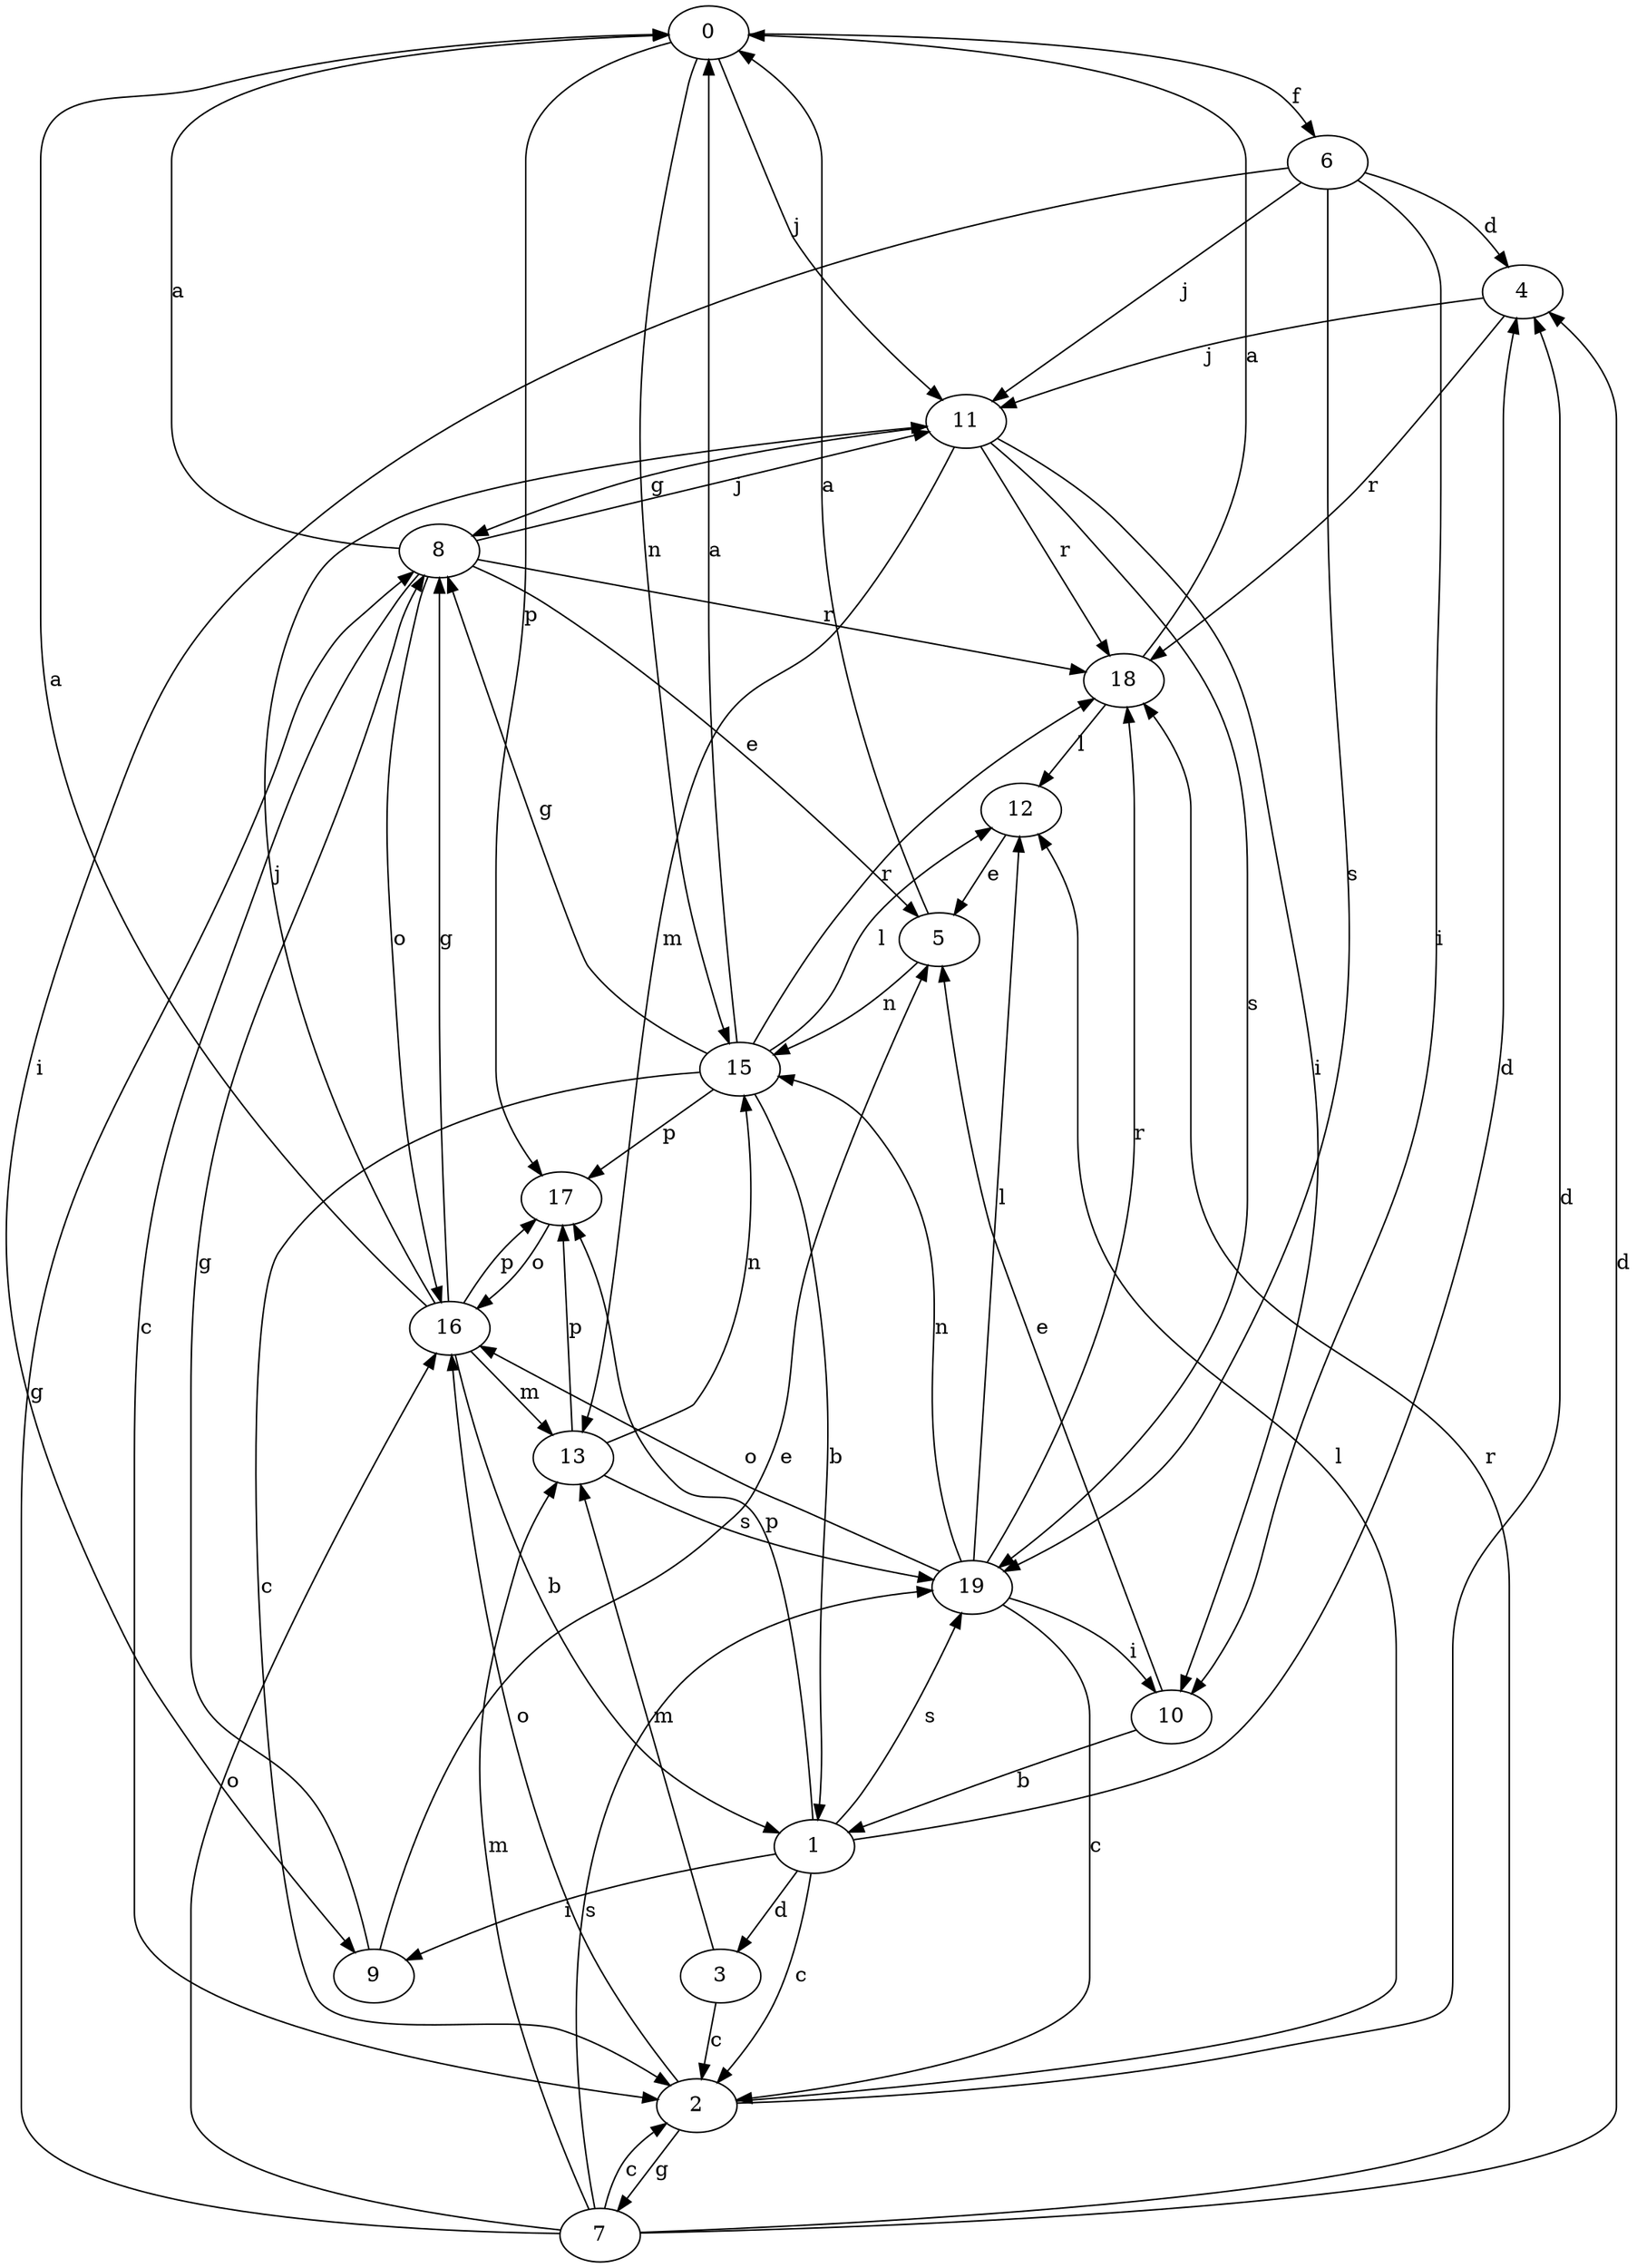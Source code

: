 strict digraph  {
0;
1;
2;
3;
4;
5;
6;
7;
8;
9;
10;
11;
12;
13;
15;
16;
17;
18;
19;
0 -> 6  [label=f];
0 -> 11  [label=j];
0 -> 15  [label=n];
0 -> 17  [label=p];
1 -> 2  [label=c];
1 -> 3  [label=d];
1 -> 4  [label=d];
1 -> 9  [label=i];
1 -> 17  [label=p];
1 -> 19  [label=s];
2 -> 4  [label=d];
2 -> 7  [label=g];
2 -> 12  [label=l];
2 -> 16  [label=o];
3 -> 2  [label=c];
3 -> 13  [label=m];
4 -> 11  [label=j];
4 -> 18  [label=r];
5 -> 0  [label=a];
5 -> 15  [label=n];
6 -> 4  [label=d];
6 -> 9  [label=i];
6 -> 10  [label=i];
6 -> 11  [label=j];
6 -> 19  [label=s];
7 -> 2  [label=c];
7 -> 4  [label=d];
7 -> 8  [label=g];
7 -> 13  [label=m];
7 -> 16  [label=o];
7 -> 18  [label=r];
7 -> 19  [label=s];
8 -> 0  [label=a];
8 -> 2  [label=c];
8 -> 5  [label=e];
8 -> 11  [label=j];
8 -> 16  [label=o];
8 -> 18  [label=r];
9 -> 5  [label=e];
9 -> 8  [label=g];
10 -> 1  [label=b];
10 -> 5  [label=e];
11 -> 8  [label=g];
11 -> 10  [label=i];
11 -> 13  [label=m];
11 -> 18  [label=r];
11 -> 19  [label=s];
12 -> 5  [label=e];
13 -> 15  [label=n];
13 -> 17  [label=p];
13 -> 19  [label=s];
15 -> 0  [label=a];
15 -> 1  [label=b];
15 -> 2  [label=c];
15 -> 8  [label=g];
15 -> 12  [label=l];
15 -> 17  [label=p];
15 -> 18  [label=r];
16 -> 0  [label=a];
16 -> 1  [label=b];
16 -> 8  [label=g];
16 -> 11  [label=j];
16 -> 13  [label=m];
16 -> 17  [label=p];
17 -> 16  [label=o];
18 -> 0  [label=a];
18 -> 12  [label=l];
19 -> 2  [label=c];
19 -> 10  [label=i];
19 -> 12  [label=l];
19 -> 15  [label=n];
19 -> 16  [label=o];
19 -> 18  [label=r];
}
